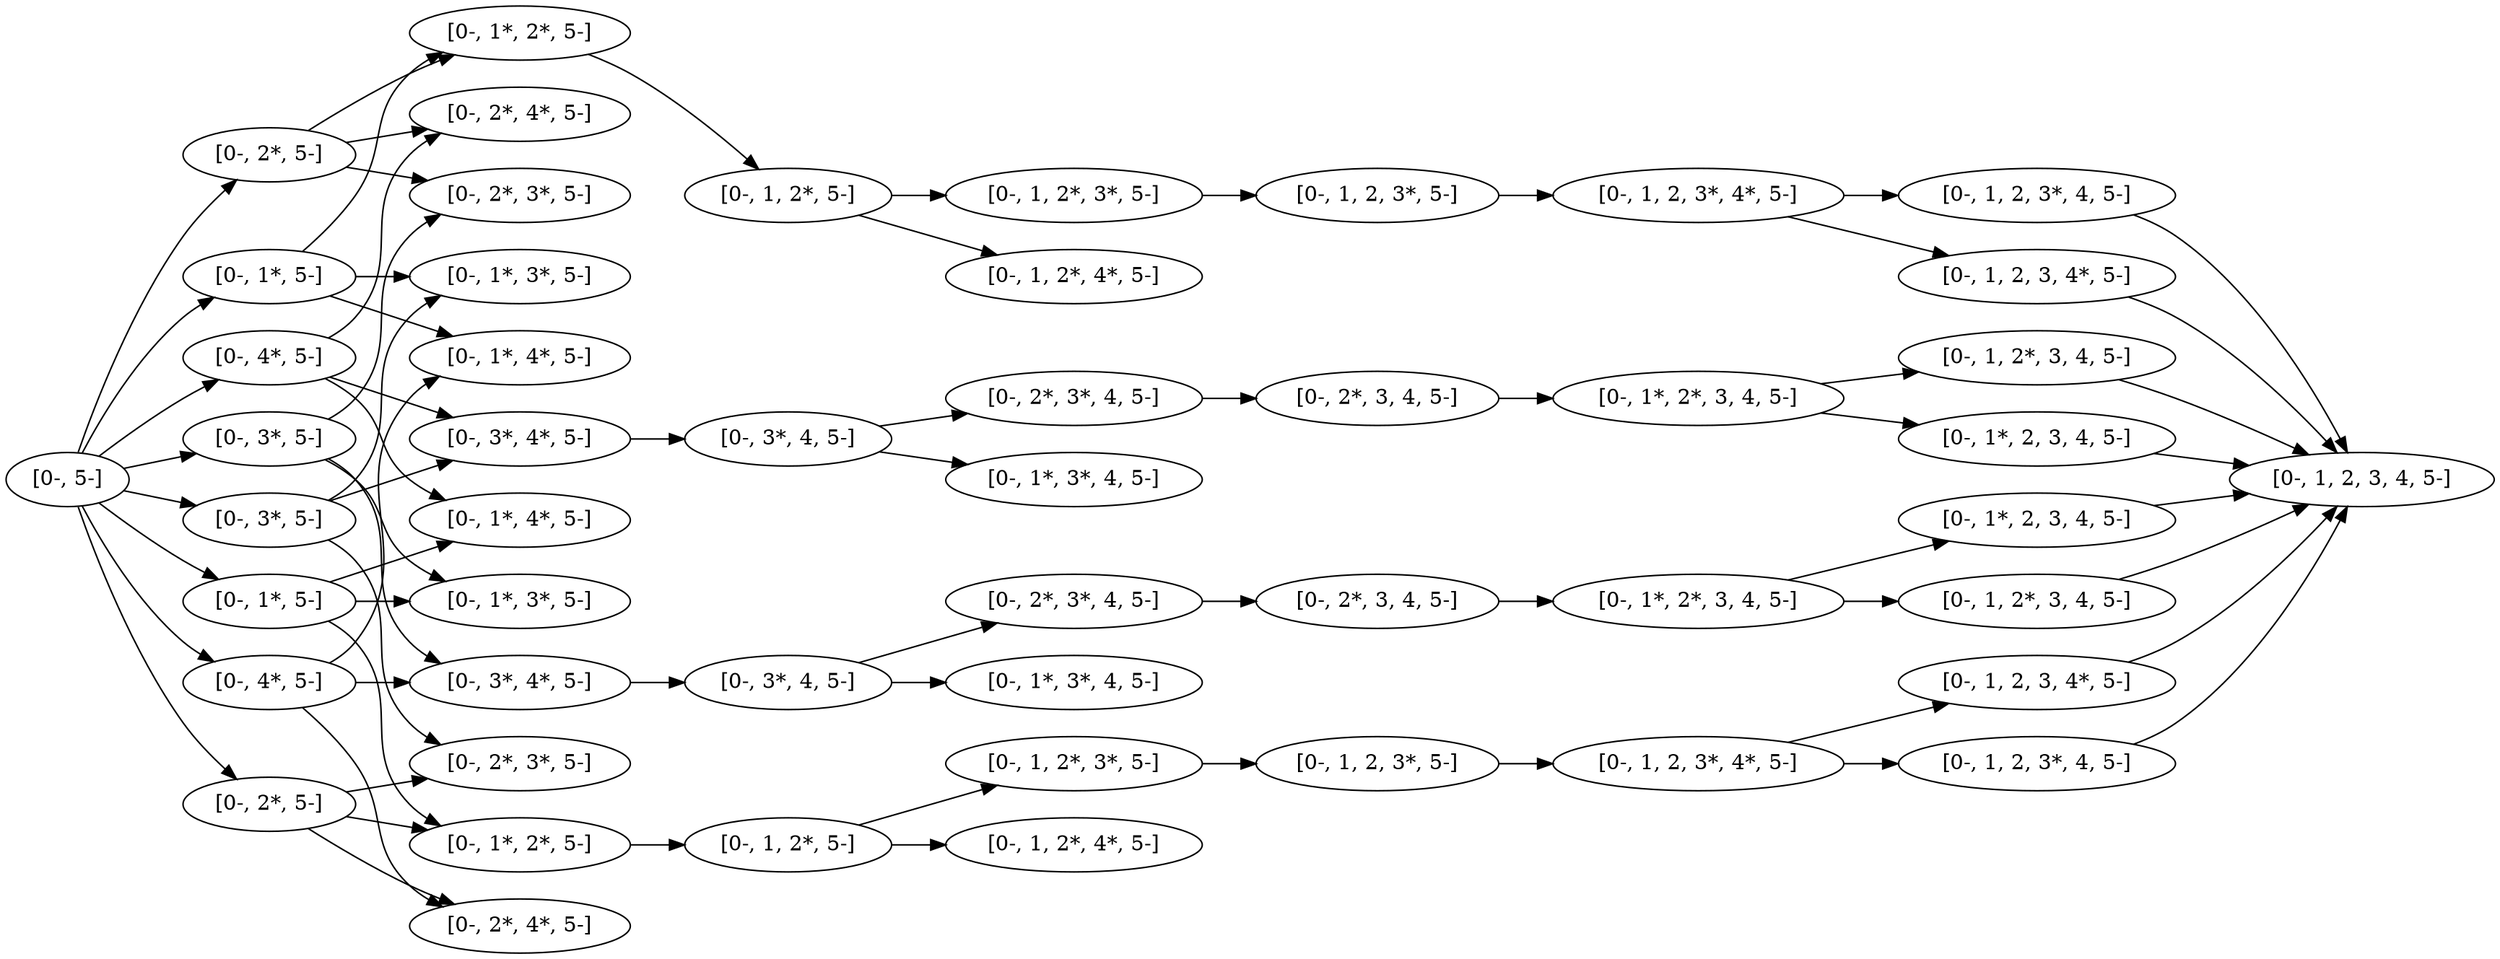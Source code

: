digraph {
rankdir=LR;
0 [label = "[0-, 5-]"]
1 [label = "[0-, 1*, 5-]"]
2 [label = "[0-, 2*, 5-]"]
3 [label = "[0-, 3*, 5-]"]
4 [label = "[0-, 4*, 5-]"]
5 [label = "[0-, 1*, 5-]"]
6 [label = "[0-, 2*, 5-]"]
7 [label = "[0-, 3*, 5-]"]
8 [label = "[0-, 4*, 5-]"]
9 [label = "[0-, 1*, 2*, 5-]"]
10 [label = "[0-, 1*, 3*, 5-]"]
11 [label = "[0-, 1*, 4*, 5-]"]
12 [label = "[0-, 1*, 2*, 5-]"]
13 [label = "[0-, 2*, 3*, 5-]"]
14 [label = "[0-, 2*, 4*, 5-]"]
15 [label = "[0-, 1*, 3*, 5-]"]
16 [label = "[0-, 2*, 3*, 5-]"]
17 [label = "[0-, 3*, 4*, 5-]"]
18 [label = "[0-, 1*, 4*, 5-]"]
19 [label = "[0-, 2*, 4*, 5-]"]
20 [label = "[0-, 3*, 4*, 5-]"]
21 [label = "[0-, 1, 2*, 5-]"]
22 [label = "[0-, 3*, 4, 5-]"]
23 [label = "[0-, 1, 2*, 5-]"]
24 [label = "[0-, 3*, 4, 5-]"]
25 [label = "[0-, 1, 2*, 3*, 5-]"]
26 [label = "[0-, 1, 2*, 4*, 5-]"]
27 [label = "[0-, 1*, 3*, 4, 5-]"]
28 [label = "[0-, 2*, 3*, 4, 5-]"]
29 [label = "[0-, 1, 2*, 3*, 5-]"]
30 [label = "[0-, 1, 2*, 4*, 5-]"]
31 [label = "[0-, 1*, 3*, 4, 5-]"]
32 [label = "[0-, 2*, 3*, 4, 5-]"]
33 [label = "[0-, 1, 2, 3*, 5-]"]
34 [label = "[0-, 2*, 3, 4, 5-]"]
35 [label = "[0-, 1, 2, 3*, 5-]"]
36 [label = "[0-, 2*, 3, 4, 5-]"]
37 [label = "[0-, 1, 2, 3*, 4*, 5-]"]
38 [label = "[0-, 1*, 2*, 3, 4, 5-]"]
39 [label = "[0-, 1, 2, 3*, 4*, 5-]"]
40 [label = "[0-, 1*, 2*, 3, 4, 5-]"]
41 [label = "[0-, 1, 2, 3*, 4, 5-]"]
42 [label = "[0-, 1, 2*, 3, 4, 5-]"]
43 [label = "[0-, 1, 2, 3, 4*, 5-]"]
44 [label = "[0-, 1*, 2, 3, 4, 5-]"]
45 [label = "[0-, 1, 2, 3, 4*, 5-]"]
46 [label = "[0-, 1*, 2, 3, 4, 5-]"]
47 [label = "[0-, 1, 2, 3*, 4, 5-]"]
48 [label = "[0-, 1, 2*, 3, 4, 5-]"]
49 [label = "[0-, 1, 2, 3, 4, 5-]"]
0-> 1
0-> 2
0-> 3
0-> 4
0-> 5
0-> 6
0-> 7
0-> 8
1-> 12
1-> 18
1-> 15
2-> 16
2-> 9
2-> 19
3-> 10
3-> 13
3-> 20
4-> 17
4-> 14
4-> 11
5-> 9
5-> 10
5-> 11
6-> 13
6-> 14
6-> 12
7-> 15
7-> 16
7-> 17
8-> 18
8-> 20
8-> 19
9-> 23
12-> 21
17-> 22
20-> 24
21-> 25
21-> 26
22-> 27
22-> 28
23-> 29
23-> 30
24-> 31
24-> 32
25-> 35
28-> 36
29-> 33
32-> 34
33-> 37
34-> 38
35-> 39
36-> 40
37-> 41
37-> 45
38-> 42
38-> 46
39-> 43
39-> 47
40-> 44
40-> 48
41-> 49
42-> 49
43-> 49
44-> 49
45-> 49
46-> 49
47-> 49
48-> 49
}
